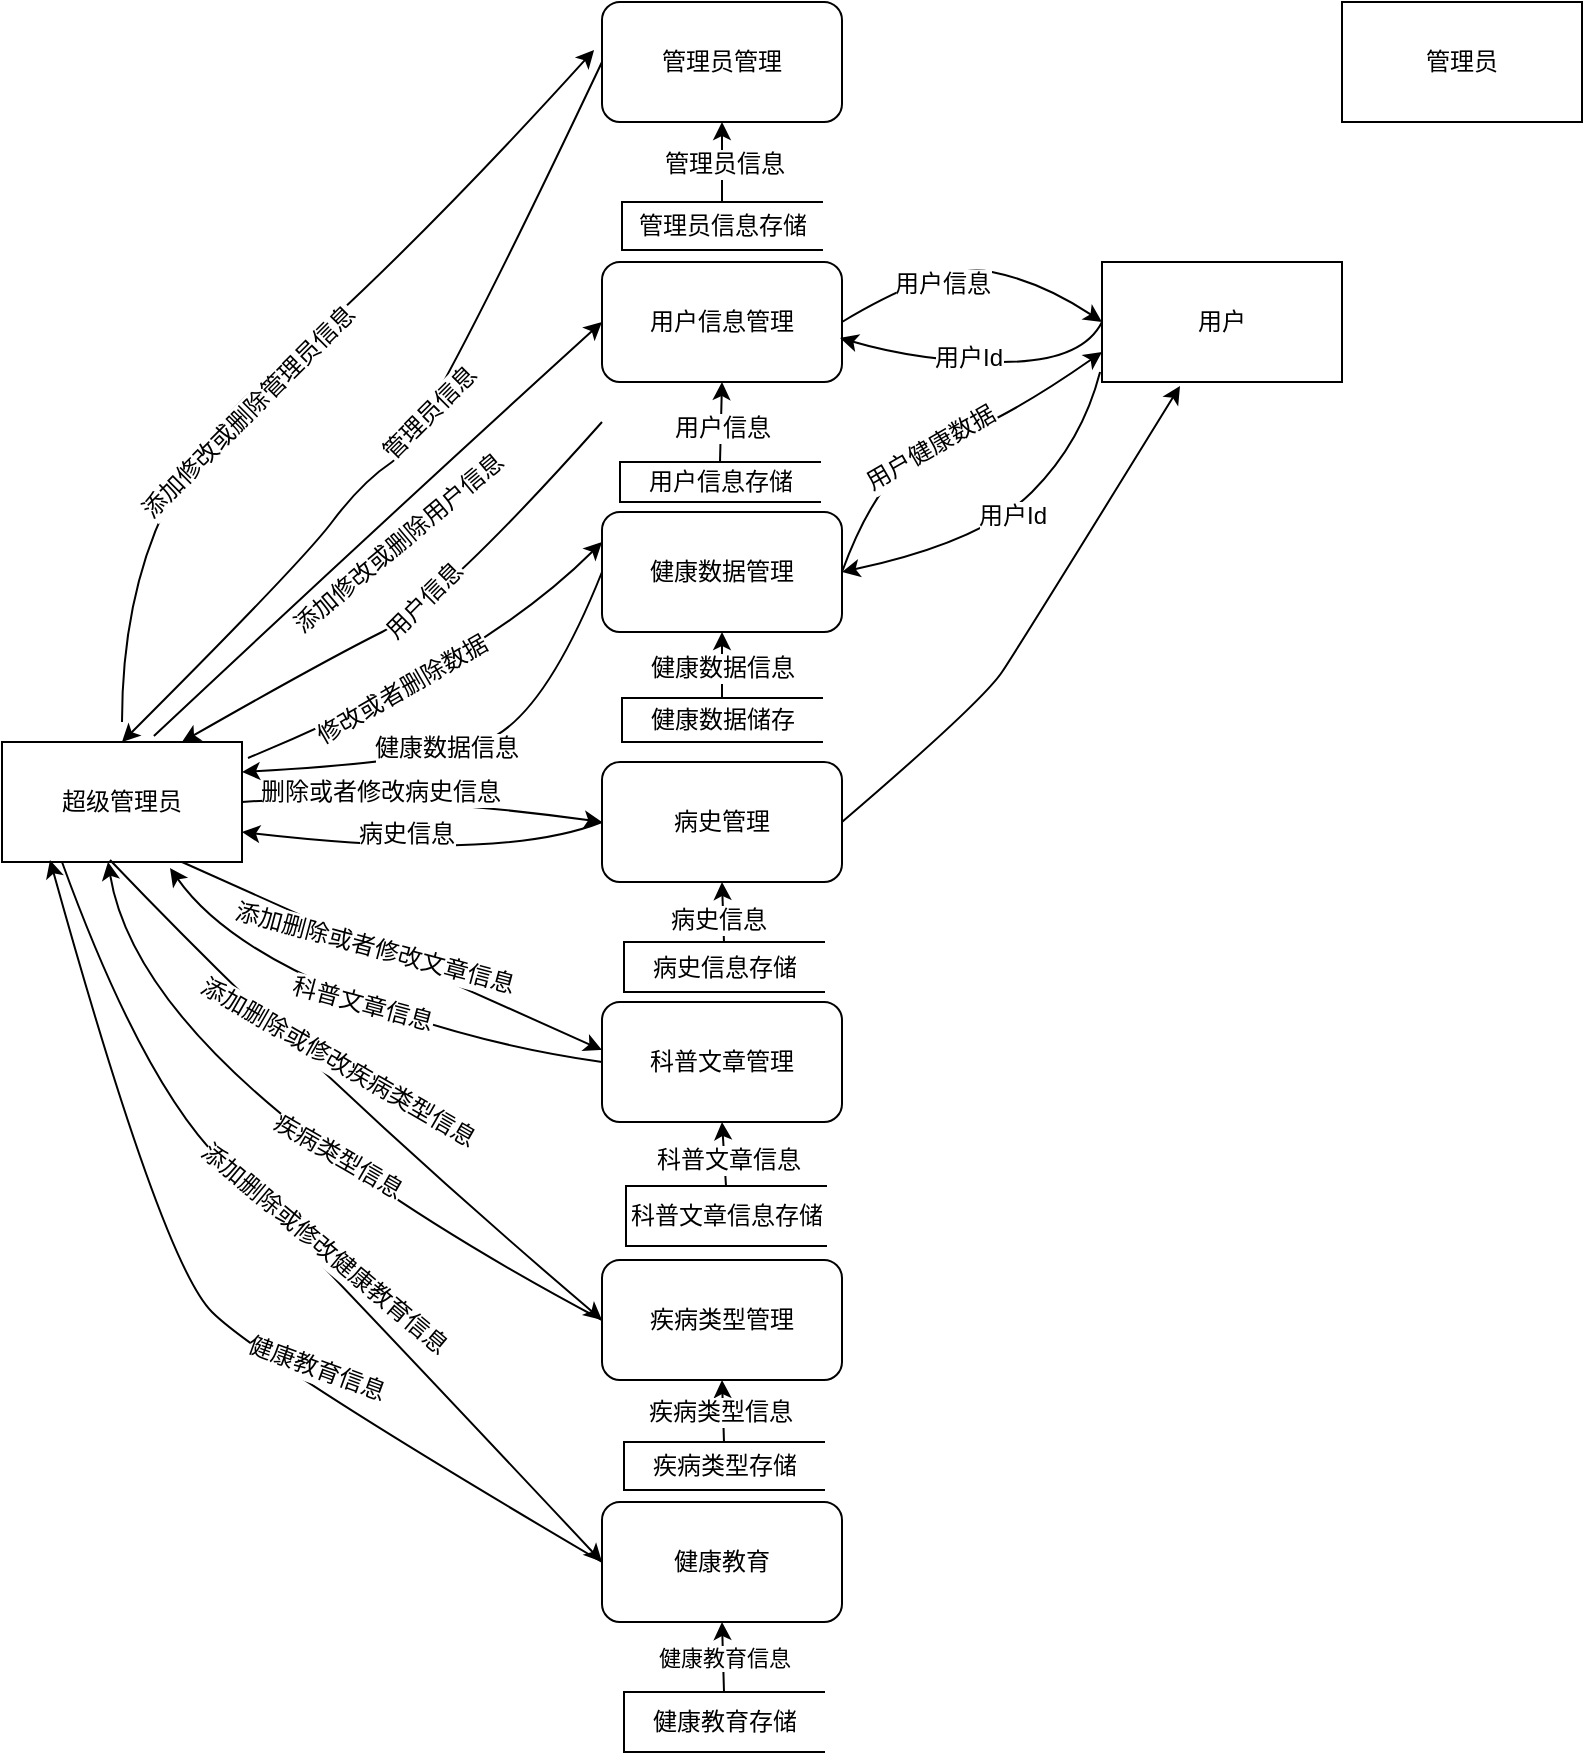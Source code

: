 <mxfile version="10.6.6" type="device"><diagram id="icGQbpfcvFtOufaTEPpa" name="Page-1"><mxGraphModel dx="1158" dy="1736" grid="1" gridSize="10" guides="1" tooltips="1" connect="1" arrows="1" fold="1" page="1" pageScale="1" pageWidth="827" pageHeight="1169" math="0" shadow="0"><root><mxCell id="0"/><mxCell id="1" parent="0"/><mxCell id="X5kDipD5m8PVAGF_QloH-1" value="管理员" style="rounded=0;whiteSpace=wrap;html=1;" vertex="1" parent="1"><mxGeometry x="670" y="-70" width="120" height="60" as="geometry"/></mxCell><mxCell id="X5kDipD5m8PVAGF_QloH-2" value="超级管理员" style="rounded=0;whiteSpace=wrap;html=1;" vertex="1" parent="1"><mxGeometry y="300" width="120" height="60" as="geometry"/></mxCell><mxCell id="X5kDipD5m8PVAGF_QloH-3" value="用户" style="rounded=0;whiteSpace=wrap;html=1;" vertex="1" parent="1"><mxGeometry x="550" y="60" width="120" height="60" as="geometry"/></mxCell><mxCell id="X5kDipD5m8PVAGF_QloH-4" value="用户信息管理" style="rounded=1;whiteSpace=wrap;html=1;" vertex="1" parent="1"><mxGeometry x="300" y="60" width="120" height="60" as="geometry"/></mxCell><mxCell id="X5kDipD5m8PVAGF_QloH-5" value="健康数据管理" style="rounded=1;whiteSpace=wrap;html=1;" vertex="1" parent="1"><mxGeometry x="300" y="185" width="120" height="60" as="geometry"/></mxCell><mxCell id="X5kDipD5m8PVAGF_QloH-6" value="病史管理" style="rounded=1;whiteSpace=wrap;html=1;" vertex="1" parent="1"><mxGeometry x="300" y="310" width="120" height="60" as="geometry"/></mxCell><mxCell id="X5kDipD5m8PVAGF_QloH-7" value="科普文章管理" style="rounded=1;whiteSpace=wrap;html=1;" vertex="1" parent="1"><mxGeometry x="300" y="430" width="120" height="60" as="geometry"/></mxCell><mxCell id="X5kDipD5m8PVAGF_QloH-8" value="疾病类型管理" style="rounded=1;whiteSpace=wrap;html=1;" vertex="1" parent="1"><mxGeometry x="300" y="559" width="120" height="60" as="geometry"/></mxCell><mxCell id="X5kDipD5m8PVAGF_QloH-9" value="健康教育" style="rounded=1;whiteSpace=wrap;html=1;" vertex="1" parent="1"><mxGeometry x="300" y="680" width="120" height="60" as="geometry"/></mxCell><mxCell id="X5kDipD5m8PVAGF_QloH-10" value="管理员管理" style="rounded=1;whiteSpace=wrap;html=1;" vertex="1" parent="1"><mxGeometry x="300" y="-70" width="120" height="60" as="geometry"/></mxCell><mxCell id="X5kDipD5m8PVAGF_QloH-27" value="" style="curved=1;endArrow=classic;html=1;exitX=0;exitY=0.5;exitDx=0;exitDy=0;entryX=0.5;entryY=0;entryDx=0;entryDy=0;" edge="1" parent="1" source="X5kDipD5m8PVAGF_QloH-10" target="X5kDipD5m8PVAGF_QloH-2"><mxGeometry width="50" height="50" relative="1" as="geometry"><mxPoint x="170" y="260" as="sourcePoint"/><mxPoint x="220" y="210" as="targetPoint"/><Array as="points"><mxPoint x="210" y="150"/><mxPoint x="180" y="170"/><mxPoint x="150" y="210"/></Array></mxGeometry></mxCell><mxCell id="X5kDipD5m8PVAGF_QloH-28" value="管理员信息" style="text;html=1;resizable=0;points=[];align=center;verticalAlign=middle;labelBackgroundColor=#ffffff;rotation=-45;" vertex="1" connectable="0" parent="X5kDipD5m8PVAGF_QloH-27"><mxGeometry x="-0.072" y="-3" relative="1" as="geometry"><mxPoint as="offset"/></mxGeometry></mxCell><mxCell id="X5kDipD5m8PVAGF_QloH-29" value="" style="curved=1;endArrow=classic;html=1;exitX=0.633;exitY=-0.05;exitDx=0;exitDy=0;exitPerimeter=0;entryX=0;entryY=0.5;entryDx=0;entryDy=0;" edge="1" parent="1" source="X5kDipD5m8PVAGF_QloH-2" target="X5kDipD5m8PVAGF_QloH-4"><mxGeometry width="50" height="50" relative="1" as="geometry"><mxPoint x="180" y="290" as="sourcePoint"/><mxPoint x="230" y="240" as="targetPoint"/><Array as="points"><mxPoint x="190" y="190"/></Array></mxGeometry></mxCell><mxCell id="X5kDipD5m8PVAGF_QloH-30" value="添加修改或删除用户信息" style="text;html=1;resizable=0;points=[];align=center;verticalAlign=middle;labelBackgroundColor=#ffffff;rotation=-40;" vertex="1" connectable="0" parent="X5kDipD5m8PVAGF_QloH-29"><mxGeometry x="0.012" y="-13" relative="1" as="geometry"><mxPoint as="offset"/></mxGeometry></mxCell><mxCell id="X5kDipD5m8PVAGF_QloH-31" value="" style="curved=1;endArrow=classic;html=1;entryX=0.75;entryY=0;entryDx=0;entryDy=0;" edge="1" parent="1" target="X5kDipD5m8PVAGF_QloH-2"><mxGeometry width="50" height="50" relative="1" as="geometry"><mxPoint x="300" y="140" as="sourcePoint"/><mxPoint x="250" y="290" as="targetPoint"/><Array as="points"><mxPoint x="220" y="230"/><mxPoint x="160" y="260"/></Array></mxGeometry></mxCell><mxCell id="X5kDipD5m8PVAGF_QloH-32" value="用户信息" style="text;html=1;resizable=0;points=[];align=center;verticalAlign=middle;labelBackgroundColor=#ffffff;rotation=-45;strokeColor=#000000;" vertex="1" connectable="0" parent="X5kDipD5m8PVAGF_QloH-31"><mxGeometry x="0.052" y="-11" relative="1" as="geometry"><mxPoint x="13.5" y="0.5" as="offset"/></mxGeometry></mxCell><mxCell id="X5kDipD5m8PVAGF_QloH-33" value="" style="curved=1;endArrow=classic;html=1;exitX=1.025;exitY=0.133;exitDx=0;exitDy=0;exitPerimeter=0;entryX=0;entryY=0.25;entryDx=0;entryDy=0;" edge="1" parent="1" source="X5kDipD5m8PVAGF_QloH-2" target="X5kDipD5m8PVAGF_QloH-5"><mxGeometry width="50" height="50" relative="1" as="geometry"><mxPoint x="200" y="350" as="sourcePoint"/><mxPoint x="250" y="300" as="targetPoint"/><Array as="points"><mxPoint x="240" y="260"/></Array></mxGeometry></mxCell><mxCell id="X5kDipD5m8PVAGF_QloH-38" value="修改或者删除数据" style="text;html=1;resizable=0;points=[];align=center;verticalAlign=middle;labelBackgroundColor=#ffffff;rotation=-30;direction=south;" vertex="1" connectable="0" parent="X5kDipD5m8PVAGF_QloH-33"><mxGeometry x="-0.206" y="3" relative="1" as="geometry"><mxPoint y="1" as="offset"/></mxGeometry></mxCell><mxCell id="X5kDipD5m8PVAGF_QloH-39" value="" style="curved=1;endArrow=classic;html=1;exitX=0;exitY=0.5;exitDx=0;exitDy=0;entryX=1;entryY=0.25;entryDx=0;entryDy=0;" edge="1" parent="1" source="X5kDipD5m8PVAGF_QloH-5" target="X5kDipD5m8PVAGF_QloH-2"><mxGeometry width="50" height="50" relative="1" as="geometry"><mxPoint x="210" y="350" as="sourcePoint"/><mxPoint x="160" y="310" as="targetPoint"/><Array as="points"><mxPoint x="270" y="290"/><mxPoint x="210" y="310"/></Array></mxGeometry></mxCell><mxCell id="X5kDipD5m8PVAGF_QloH-40" value="健康数据信息" style="text;html=1;resizable=0;points=[];align=center;verticalAlign=middle;labelBackgroundColor=#ffffff;" vertex="1" connectable="0" parent="X5kDipD5m8PVAGF_QloH-39"><mxGeometry x="0.119" y="-3" relative="1" as="geometry"><mxPoint as="offset"/></mxGeometry></mxCell><mxCell id="X5kDipD5m8PVAGF_QloH-41" value="" style="curved=1;endArrow=classic;html=1;exitX=1;exitY=0.5;exitDx=0;exitDy=0;entryX=0;entryY=0.5;entryDx=0;entryDy=0;" edge="1" parent="1" source="X5kDipD5m8PVAGF_QloH-2" target="X5kDipD5m8PVAGF_QloH-6"><mxGeometry width="50" height="50" relative="1" as="geometry"><mxPoint x="180" y="370" as="sourcePoint"/><mxPoint x="230" y="320" as="targetPoint"/><Array as="points"><mxPoint x="190" y="325"/></Array></mxGeometry></mxCell><mxCell id="X5kDipD5m8PVAGF_QloH-42" value="删除或者修改病史信息" style="text;html=1;resizable=0;points=[];align=center;verticalAlign=middle;labelBackgroundColor=#ffffff;" vertex="1" connectable="0" parent="X5kDipD5m8PVAGF_QloH-41"><mxGeometry x="-0.239" relative="1" as="geometry"><mxPoint as="offset"/></mxGeometry></mxCell><mxCell id="X5kDipD5m8PVAGF_QloH-43" value="" style="curved=1;endArrow=classic;html=1;exitX=0;exitY=0.5;exitDx=0;exitDy=0;entryX=1;entryY=0.75;entryDx=0;entryDy=0;" edge="1" parent="1" source="X5kDipD5m8PVAGF_QloH-6" target="X5kDipD5m8PVAGF_QloH-2"><mxGeometry width="50" height="50" relative="1" as="geometry"><mxPoint x="160" y="440" as="sourcePoint"/><mxPoint x="210" y="390" as="targetPoint"/><Array as="points"><mxPoint x="250" y="360"/></Array></mxGeometry></mxCell><mxCell id="X5kDipD5m8PVAGF_QloH-44" value="病史信息" style="text;html=1;resizable=0;points=[];align=center;verticalAlign=middle;labelBackgroundColor=#ffffff;" vertex="1" connectable="0" parent="X5kDipD5m8PVAGF_QloH-43"><mxGeometry x="0.115" y="-9" relative="1" as="geometry"><mxPoint as="offset"/></mxGeometry></mxCell><mxCell id="X5kDipD5m8PVAGF_QloH-45" value="" style="curved=1;endArrow=classic;html=1;entryX=-0.033;entryY=0.4;entryDx=0;entryDy=0;entryPerimeter=0;" edge="1" parent="1" target="X5kDipD5m8PVAGF_QloH-10"><mxGeometry width="50" height="50" relative="1" as="geometry"><mxPoint x="60" y="290" as="sourcePoint"/><mxPoint x="100" y="160" as="targetPoint"/><Array as="points"><mxPoint x="60" y="180"/><mxPoint x="200" y="60"/></Array></mxGeometry></mxCell><mxCell id="X5kDipD5m8PVAGF_QloH-46" value="添加修改或删除管理员信息" style="text;html=1;resizable=0;points=[];align=center;verticalAlign=middle;labelBackgroundColor=#ffffff;rotation=-45;" vertex="1" connectable="0" parent="X5kDipD5m8PVAGF_QloH-45"><mxGeometry x="-0.144" y="-7" relative="1" as="geometry"><mxPoint as="offset"/></mxGeometry></mxCell><mxCell id="X5kDipD5m8PVAGF_QloH-47" value="" style="curved=1;endArrow=classic;html=1;exitX=0.75;exitY=1;exitDx=0;exitDy=0;entryX=0;entryY=0.4;entryDx=0;entryDy=0;entryPerimeter=0;" edge="1" parent="1" source="X5kDipD5m8PVAGF_QloH-2" target="X5kDipD5m8PVAGF_QloH-7"><mxGeometry width="50" height="50" relative="1" as="geometry"><mxPoint x="120" y="460" as="sourcePoint"/><mxPoint x="170" y="410" as="targetPoint"/><Array as="points"/></mxGeometry></mxCell><mxCell id="X5kDipD5m8PVAGF_QloH-48" value="添加删除或者修改文章信息" style="text;html=1;resizable=0;points=[];align=center;verticalAlign=middle;labelBackgroundColor=#ffffff;rotation=15;" vertex="1" connectable="0" parent="X5kDipD5m8PVAGF_QloH-47"><mxGeometry x="-0.089" relative="1" as="geometry"><mxPoint as="offset"/></mxGeometry></mxCell><mxCell id="X5kDipD5m8PVAGF_QloH-49" value="" style="curved=1;endArrow=classic;html=1;exitX=0;exitY=0.5;exitDx=0;exitDy=0;entryX=0.7;entryY=1.05;entryDx=0;entryDy=0;entryPerimeter=0;" edge="1" parent="1" source="X5kDipD5m8PVAGF_QloH-7" target="X5kDipD5m8PVAGF_QloH-2"><mxGeometry width="50" height="50" relative="1" as="geometry"><mxPoint x="80" y="460" as="sourcePoint"/><mxPoint x="130" y="410" as="targetPoint"/><Array as="points"><mxPoint x="230" y="450"/><mxPoint x="110" y="400"/></Array></mxGeometry></mxCell><mxCell id="X5kDipD5m8PVAGF_QloH-50" value="科普文章信息" style="text;html=1;resizable=0;points=[];align=center;verticalAlign=middle;labelBackgroundColor=#ffffff;rotation=15;" vertex="1" connectable="0" parent="X5kDipD5m8PVAGF_QloH-49"><mxGeometry x="0.006" y="1" relative="1" as="geometry"><mxPoint x="-1" as="offset"/></mxGeometry></mxCell><mxCell id="X5kDipD5m8PVAGF_QloH-51" value="" style="curved=1;endArrow=classic;html=1;exitX=0.45;exitY=0.983;exitDx=0;exitDy=0;exitPerimeter=0;entryX=0;entryY=0.5;entryDx=0;entryDy=0;" edge="1" parent="1" source="X5kDipD5m8PVAGF_QloH-2" target="X5kDipD5m8PVAGF_QloH-8"><mxGeometry width="50" height="50" relative="1" as="geometry"><mxPoint x="80" y="520" as="sourcePoint"/><mxPoint x="130" y="470" as="targetPoint"/><Array as="points"><mxPoint x="160" y="470"/></Array></mxGeometry></mxCell><mxCell id="X5kDipD5m8PVAGF_QloH-52" value="添加删除或修改疾病类型信息" style="text;html=1;resizable=0;points=[];align=center;verticalAlign=middle;labelBackgroundColor=#ffffff;rotation=30;" vertex="1" connectable="0" parent="X5kDipD5m8PVAGF_QloH-51"><mxGeometry x="-0.104" y="13" relative="1" as="geometry"><mxPoint as="offset"/></mxGeometry></mxCell><mxCell id="X5kDipD5m8PVAGF_QloH-53" value="" style="curved=1;endArrow=classic;html=1;exitX=0;exitY=0.5;exitDx=0;exitDy=0;" edge="1" parent="1" source="X5kDipD5m8PVAGF_QloH-8"><mxGeometry width="50" height="50" relative="1" as="geometry"><mxPoint x="299.5" y="554" as="sourcePoint"/><mxPoint x="53" y="360" as="targetPoint"/><Array as="points"><mxPoint x="70.5" y="467"/></Array></mxGeometry></mxCell><mxCell id="X5kDipD5m8PVAGF_QloH-56" value="疾病类型信息" style="text;html=1;resizable=0;points=[];align=center;verticalAlign=middle;labelBackgroundColor=#ffffff;rotation=30;" vertex="1" connectable="0" parent="X5kDipD5m8PVAGF_QloH-53"><mxGeometry x="-0.155" y="-11" relative="1" as="geometry"><mxPoint as="offset"/></mxGeometry></mxCell><mxCell id="X5kDipD5m8PVAGF_QloH-57" value="" style="curved=1;endArrow=classic;html=1;exitX=0.25;exitY=1;exitDx=0;exitDy=0;entryX=0;entryY=0.5;entryDx=0;entryDy=0;" edge="1" parent="1" source="X5kDipD5m8PVAGF_QloH-2" target="X5kDipD5m8PVAGF_QloH-9"><mxGeometry width="50" height="50" relative="1" as="geometry"><mxPoint x="80" y="570" as="sourcePoint"/><mxPoint x="130" y="520" as="targetPoint"/><Array as="points"><mxPoint x="70" y="470"/><mxPoint x="150" y="550"/></Array></mxGeometry></mxCell><mxCell id="X5kDipD5m8PVAGF_QloH-58" value="添加删除或修改健康教育信息" style="text;html=1;resizable=0;points=[];align=center;verticalAlign=middle;labelBackgroundColor=#ffffff;rotation=40;" vertex="1" connectable="0" parent="X5kDipD5m8PVAGF_QloH-57"><mxGeometry x="0.066" y="6" relative="1" as="geometry"><mxPoint as="offset"/></mxGeometry></mxCell><mxCell id="X5kDipD5m8PVAGF_QloH-59" value="" style="curved=1;endArrow=classic;html=1;exitX=0;exitY=0.5;exitDx=0;exitDy=0;entryX=0.2;entryY=0.983;entryDx=0;entryDy=0;entryPerimeter=0;" edge="1" parent="1" source="X5kDipD5m8PVAGF_QloH-9" target="X5kDipD5m8PVAGF_QloH-2"><mxGeometry width="50" height="50" relative="1" as="geometry"><mxPoint x="80" y="610" as="sourcePoint"/><mxPoint x="130" y="560" as="targetPoint"/><Array as="points"><mxPoint x="130" y="610"/><mxPoint x="80" y="560"/></Array></mxGeometry></mxCell><mxCell id="X5kDipD5m8PVAGF_QloH-60" value="健康教育信息" style="text;html=1;resizable=0;points=[];align=center;verticalAlign=middle;labelBackgroundColor=#ffffff;rotation=20;" vertex="1" connectable="0" parent="X5kDipD5m8PVAGF_QloH-59"><mxGeometry x="-0.275" y="-11" relative="1" as="geometry"><mxPoint as="offset"/></mxGeometry></mxCell><mxCell id="X5kDipD5m8PVAGF_QloH-67" style="edgeStyle=none;rounded=0;orthogonalLoop=1;jettySize=auto;html=1;exitX=0.5;exitY=0;exitDx=0;exitDy=0;entryX=0.5;entryY=1;entryDx=0;entryDy=0;" edge="1" parent="1" source="X5kDipD5m8PVAGF_QloH-66" target="X5kDipD5m8PVAGF_QloH-5"><mxGeometry relative="1" as="geometry"><Array as="points"><mxPoint x="360" y="260"/></Array></mxGeometry></mxCell><mxCell id="X5kDipD5m8PVAGF_QloH-68" value="健康数据信息" style="text;html=1;resizable=0;points=[];align=center;verticalAlign=middle;labelBackgroundColor=#ffffff;" vertex="1" connectable="0" parent="X5kDipD5m8PVAGF_QloH-67"><mxGeometry x="0.091" y="-3" relative="1" as="geometry"><mxPoint x="-3" y="3" as="offset"/></mxGeometry></mxCell><mxCell id="X5kDipD5m8PVAGF_QloH-66" value="健康数据储存" style="html=1;dashed=0;whitespace=wrap;shape=partialRectangle;right=0;fillColor=none;strokeColor=#000000;" vertex="1" parent="1"><mxGeometry x="310" y="278" width="100" height="22" as="geometry"/></mxCell><mxCell id="X5kDipD5m8PVAGF_QloH-75" style="edgeStyle=none;rounded=0;orthogonalLoop=1;jettySize=auto;html=1;exitX=0.5;exitY=0;exitDx=0;exitDy=0;entryX=0.5;entryY=1;entryDx=0;entryDy=0;" edge="1" parent="1" source="X5kDipD5m8PVAGF_QloH-69" target="X5kDipD5m8PVAGF_QloH-10"><mxGeometry relative="1" as="geometry"/></mxCell><mxCell id="X5kDipD5m8PVAGF_QloH-78" value="管理员信息" style="text;html=1;resizable=0;points=[];align=center;verticalAlign=middle;labelBackgroundColor=#ffffff;" vertex="1" connectable="0" parent="X5kDipD5m8PVAGF_QloH-75"><mxGeometry x="-0.059" y="-1" relative="1" as="geometry"><mxPoint as="offset"/></mxGeometry></mxCell><mxCell id="X5kDipD5m8PVAGF_QloH-69" value="管理员信息存储" style="html=1;dashed=0;whitespace=wrap;shape=partialRectangle;right=0;fillColor=none;strokeColor=#000000;" vertex="1" parent="1"><mxGeometry x="310" y="30" width="100" height="24" as="geometry"/></mxCell><mxCell id="X5kDipD5m8PVAGF_QloH-79" style="edgeStyle=none;rounded=0;orthogonalLoop=1;jettySize=auto;html=1;exitX=0.5;exitY=0;exitDx=0;exitDy=0;entryX=0.5;entryY=1;entryDx=0;entryDy=0;" edge="1" parent="1" source="X5kDipD5m8PVAGF_QloH-70" target="X5kDipD5m8PVAGF_QloH-4"><mxGeometry relative="1" as="geometry"/></mxCell><mxCell id="X5kDipD5m8PVAGF_QloH-80" value="用户信息" style="text;html=1;resizable=0;points=[];align=center;verticalAlign=middle;labelBackgroundColor=#ffffff;" vertex="1" connectable="0" parent="X5kDipD5m8PVAGF_QloH-79"><mxGeometry x="-0.134" relative="1" as="geometry"><mxPoint as="offset"/></mxGeometry></mxCell><mxCell id="X5kDipD5m8PVAGF_QloH-70" value="用户信息存储" style="html=1;dashed=0;whitespace=wrap;shape=partialRectangle;right=0;fillColor=none;strokeColor=#000000;" vertex="1" parent="1"><mxGeometry x="309" y="160" width="100" height="20" as="geometry"/></mxCell><mxCell id="X5kDipD5m8PVAGF_QloH-81" style="edgeStyle=none;rounded=0;orthogonalLoop=1;jettySize=auto;html=1;exitX=0.5;exitY=0;exitDx=0;exitDy=0;entryX=0.5;entryY=1;entryDx=0;entryDy=0;" edge="1" parent="1" source="X5kDipD5m8PVAGF_QloH-71" target="X5kDipD5m8PVAGF_QloH-6"><mxGeometry relative="1" as="geometry"/></mxCell><mxCell id="X5kDipD5m8PVAGF_QloH-82" value="病史信息" style="text;html=1;resizable=0;points=[];align=center;verticalAlign=middle;labelBackgroundColor=#ffffff;" vertex="1" connectable="0" parent="X5kDipD5m8PVAGF_QloH-81"><mxGeometry x="0.309" y="3" relative="1" as="geometry"><mxPoint y="8" as="offset"/></mxGeometry></mxCell><mxCell id="X5kDipD5m8PVAGF_QloH-71" value="病史信息存储" style="html=1;dashed=0;whitespace=wrap;shape=partialRectangle;right=0;fillColor=none;strokeColor=#000000;" vertex="1" parent="1"><mxGeometry x="311" y="400" width="100" height="25" as="geometry"/></mxCell><mxCell id="X5kDipD5m8PVAGF_QloH-83" style="edgeStyle=none;rounded=0;orthogonalLoop=1;jettySize=auto;html=1;exitX=0.5;exitY=0;exitDx=0;exitDy=0;entryX=0.5;entryY=1;entryDx=0;entryDy=0;" edge="1" parent="1" source="X5kDipD5m8PVAGF_QloH-72" target="X5kDipD5m8PVAGF_QloH-7"><mxGeometry relative="1" as="geometry"/></mxCell><mxCell id="X5kDipD5m8PVAGF_QloH-84" value="科普文章信息" style="text;html=1;resizable=0;points=[];align=center;verticalAlign=middle;labelBackgroundColor=#ffffff;" vertex="1" connectable="0" parent="X5kDipD5m8PVAGF_QloH-83"><mxGeometry x="-0.195" y="-2" relative="1" as="geometry"><mxPoint as="offset"/></mxGeometry></mxCell><mxCell id="X5kDipD5m8PVAGF_QloH-72" value="科普文章信息存储" style="html=1;dashed=0;whitespace=wrap;shape=partialRectangle;right=0;fillColor=none;strokeColor=#000000;" vertex="1" parent="1"><mxGeometry x="312" y="522" width="100" height="30" as="geometry"/></mxCell><mxCell id="X5kDipD5m8PVAGF_QloH-85" style="edgeStyle=none;rounded=0;orthogonalLoop=1;jettySize=auto;html=1;exitX=0.5;exitY=0;exitDx=0;exitDy=0;entryX=0.5;entryY=1;entryDx=0;entryDy=0;" edge="1" parent="1" source="X5kDipD5m8PVAGF_QloH-73" target="X5kDipD5m8PVAGF_QloH-8"><mxGeometry relative="1" as="geometry"/></mxCell><mxCell id="X5kDipD5m8PVAGF_QloH-86" value="疾病类型信息" style="text;html=1;resizable=0;points=[];align=center;verticalAlign=middle;labelBackgroundColor=#ffffff;" vertex="1" connectable="0" parent="X5kDipD5m8PVAGF_QloH-85"><mxGeometry x="-0.029" y="2" relative="1" as="geometry"><mxPoint as="offset"/></mxGeometry></mxCell><mxCell id="X5kDipD5m8PVAGF_QloH-73" value="疾病类型存储" style="html=1;dashed=0;whitespace=wrap;shape=partialRectangle;right=0;fillColor=none;strokeColor=#000000;" vertex="1" parent="1"><mxGeometry x="311" y="650" width="100" height="24" as="geometry"/></mxCell><mxCell id="X5kDipD5m8PVAGF_QloH-87" value="健康教育信息" style="edgeStyle=none;rounded=0;orthogonalLoop=1;jettySize=auto;html=1;exitX=0.5;exitY=0;exitDx=0;exitDy=0;entryX=0.5;entryY=1;entryDx=0;entryDy=0;" edge="1" parent="1" source="X5kDipD5m8PVAGF_QloH-74" target="X5kDipD5m8PVAGF_QloH-9"><mxGeometry relative="1" as="geometry"/></mxCell><mxCell id="X5kDipD5m8PVAGF_QloH-74" value="健康教育存储" style="html=1;dashed=0;whitespace=wrap;shape=partialRectangle;right=0;fillColor=none;strokeColor=#000000;" vertex="1" parent="1"><mxGeometry x="311" y="775" width="100" height="30" as="geometry"/></mxCell><mxCell id="X5kDipD5m8PVAGF_QloH-89" value="" style="curved=1;endArrow=classic;html=1;entryX=0;entryY=0.5;entryDx=0;entryDy=0;exitX=1;exitY=0.5;exitDx=0;exitDy=0;" edge="1" parent="1" source="X5kDipD5m8PVAGF_QloH-4" target="X5kDipD5m8PVAGF_QloH-3"><mxGeometry width="50" height="50" relative="1" as="geometry"><mxPoint x="450" y="130" as="sourcePoint"/><mxPoint x="500" y="80" as="targetPoint"/><Array as="points"><mxPoint x="470" y="60"/><mxPoint x="520" y="70"/></Array></mxGeometry></mxCell><mxCell id="X5kDipD5m8PVAGF_QloH-90" value="用户信息" style="text;html=1;resizable=0;points=[];align=center;verticalAlign=middle;labelBackgroundColor=#ffffff;" vertex="1" connectable="0" parent="X5kDipD5m8PVAGF_QloH-89"><mxGeometry x="-0.269" y="-9" relative="1" as="geometry"><mxPoint as="offset"/></mxGeometry></mxCell><mxCell id="X5kDipD5m8PVAGF_QloH-91" value="" style="curved=1;endArrow=classic;html=1;exitX=0;exitY=0.5;exitDx=0;exitDy=0;entryX=0.992;entryY=0.633;entryDx=0;entryDy=0;entryPerimeter=0;" edge="1" parent="1" source="X5kDipD5m8PVAGF_QloH-3" target="X5kDipD5m8PVAGF_QloH-4"><mxGeometry width="50" height="50" relative="1" as="geometry"><mxPoint x="460" y="160" as="sourcePoint"/><mxPoint x="510" y="110" as="targetPoint"/><Array as="points"><mxPoint x="540" y="110"/><mxPoint x="460" y="110"/></Array></mxGeometry></mxCell><mxCell id="X5kDipD5m8PVAGF_QloH-92" value="用户Id" style="text;html=1;resizable=0;points=[];align=center;verticalAlign=middle;labelBackgroundColor=#ffffff;" vertex="1" connectable="0" parent="X5kDipD5m8PVAGF_QloH-91"><mxGeometry x="0.094" y="-2" relative="1" as="geometry"><mxPoint as="offset"/></mxGeometry></mxCell><mxCell id="X5kDipD5m8PVAGF_QloH-93" value="" style="curved=1;endArrow=classic;html=1;exitX=1;exitY=0.5;exitDx=0;exitDy=0;entryX=0;entryY=0.75;entryDx=0;entryDy=0;" edge="1" parent="1" source="X5kDipD5m8PVAGF_QloH-5" target="X5kDipD5m8PVAGF_QloH-3"><mxGeometry width="50" height="50" relative="1" as="geometry"><mxPoint x="460" y="240" as="sourcePoint"/><mxPoint x="510" y="190" as="targetPoint"/><Array as="points"><mxPoint x="440" y="160"/><mxPoint x="500" y="140"/></Array></mxGeometry></mxCell><mxCell id="X5kDipD5m8PVAGF_QloH-94" value="用户健康数据" style="text;html=1;resizable=0;points=[];align=center;verticalAlign=middle;labelBackgroundColor=#ffffff;rotation=-30;" vertex="1" connectable="0" parent="X5kDipD5m8PVAGF_QloH-93"><mxGeometry x="-0.086" y="-1" relative="1" as="geometry"><mxPoint as="offset"/></mxGeometry></mxCell><mxCell id="X5kDipD5m8PVAGF_QloH-95" value="" style="curved=1;endArrow=classic;html=1;exitX=-0.008;exitY=0.917;exitDx=0;exitDy=0;exitPerimeter=0;entryX=1;entryY=0.5;entryDx=0;entryDy=0;" edge="1" parent="1" source="X5kDipD5m8PVAGF_QloH-3" target="X5kDipD5m8PVAGF_QloH-5"><mxGeometry width="50" height="50" relative="1" as="geometry"><mxPoint x="490" y="250" as="sourcePoint"/><mxPoint x="540" y="200" as="targetPoint"/><Array as="points"><mxPoint x="540" y="150"/><mxPoint x="490" y="200"/></Array></mxGeometry></mxCell><mxCell id="X5kDipD5m8PVAGF_QloH-96" value="用户Id" style="text;html=1;resizable=0;points=[];align=center;verticalAlign=middle;labelBackgroundColor=#ffffff;" vertex="1" connectable="0" parent="X5kDipD5m8PVAGF_QloH-95"><mxGeometry x="-0.032" y="1" relative="1" as="geometry"><mxPoint as="offset"/></mxGeometry></mxCell><mxCell id="X5kDipD5m8PVAGF_QloH-97" value="" style="curved=1;endArrow=classic;html=1;exitX=1;exitY=0.5;exitDx=0;exitDy=0;entryX=0.325;entryY=1.033;entryDx=0;entryDy=0;entryPerimeter=0;" edge="1" parent="1" source="X5kDipD5m8PVAGF_QloH-6" target="X5kDipD5m8PVAGF_QloH-3"><mxGeometry width="50" height="50" relative="1" as="geometry"><mxPoint x="510" y="300" as="sourcePoint"/><mxPoint x="560" y="250" as="targetPoint"/><Array as="points"><mxPoint x="490" y="280"/><mxPoint x="510" y="250"/></Array></mxGeometry></mxCell></root></mxGraphModel></diagram></mxfile>